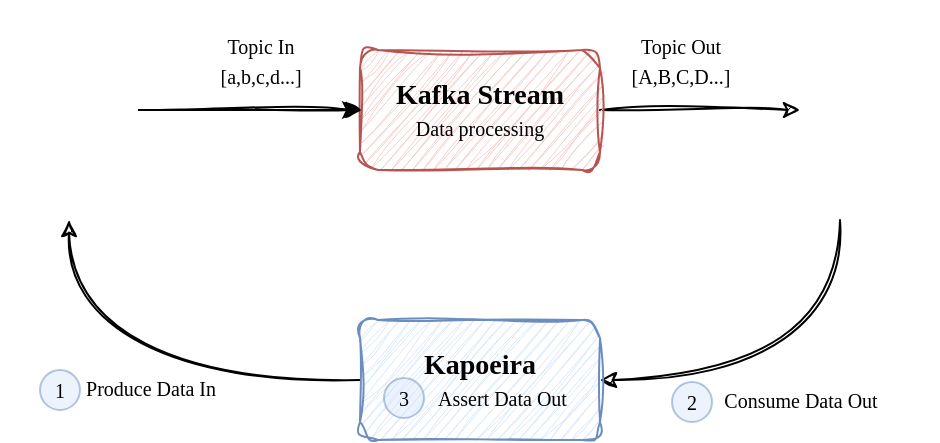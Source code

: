 <mxfile version="21.2.1" type="device">
  <diagram name="Page-1" id="uyP1s7jeSPjegohaz3iT">
    <mxGraphModel dx="830" dy="649" grid="1" gridSize="10" guides="1" tooltips="1" connect="1" arrows="1" fold="1" page="1" pageScale="1" pageWidth="827" pageHeight="1169" math="0" shadow="0">
      <root>
        <mxCell id="0" />
        <mxCell id="1" parent="0" />
        <mxCell id="IQ8TdL7R34tAi3qAn72l-19" style="edgeStyle=orthogonalEdgeStyle;rounded=0;orthogonalLoop=1;jettySize=auto;html=1;fontFamily=Helvetica;fontSize=12;fontColor=default;sketch=1;curveFitting=1;jiggle=2;" parent="1" source="IQ8TdL7R34tAi3qAn72l-1" target="IQ8TdL7R34tAi3qAn72l-18" edge="1">
          <mxGeometry relative="1" as="geometry" />
        </mxCell>
        <mxCell id="IQ8TdL7R34tAi3qAn72l-21" value="&lt;font data-font-src=&quot;https://fonts.googleapis.com/css?family=Handlee&quot; face=&quot;Handlee&quot; style=&quot;font-size: 10px;&quot;&gt;Topic Out&lt;br&gt;[A,B,C,D...]&lt;/font&gt;" style="edgeLabel;html=1;align=center;verticalAlign=middle;resizable=0;points=[];fontSize=12;fontFamily=Helvetica;fontColor=default;" parent="IQ8TdL7R34tAi3qAn72l-19" vertex="1" connectable="0">
          <mxGeometry x="-0.207" y="1" relative="1" as="geometry">
            <mxPoint y="-24" as="offset" />
          </mxGeometry>
        </mxCell>
        <mxCell id="IQ8TdL7R34tAi3qAn72l-1" value="&lt;font data-font-src=&quot;https://fonts.googleapis.com/css?family=Handlee&quot; face=&quot;Handlee&quot;&gt;&lt;b style=&quot;font-size: 14px;&quot;&gt;Kafka Stream&lt;br&gt;&lt;/b&gt;&lt;font style=&quot;font-size: 10px;&quot;&gt;Data processing&lt;/font&gt;&lt;/font&gt;" style="rounded=1;whiteSpace=wrap;html=1;sketch=1;curveFitting=1;jiggle=2;fillColor=#f8cecc;strokeColor=#b85450;shadow=0;glass=0;" parent="1" vertex="1">
          <mxGeometry x="530" y="125" width="120" height="60" as="geometry" />
        </mxCell>
        <mxCell id="IQ8TdL7R34tAi3qAn72l-15" style="edgeStyle=orthogonalEdgeStyle;rounded=0;orthogonalLoop=1;jettySize=auto;html=1;entryX=0;entryY=0.5;entryDx=0;entryDy=0;fontFamily=Helvetica;fontSize=12;fontColor=default;" parent="1" source="IQ8TdL7R34tAi3qAn72l-14" target="IQ8TdL7R34tAi3qAn72l-1" edge="1">
          <mxGeometry relative="1" as="geometry" />
        </mxCell>
        <mxCell id="IQ8TdL7R34tAi3qAn72l-16" value="" style="edgeStyle=orthogonalEdgeStyle;rounded=0;orthogonalLoop=1;jettySize=auto;html=1;fontFamily=Helvetica;fontSize=12;fontColor=default;sketch=1;curveFitting=1;jiggle=2;" parent="1" edge="1">
          <mxGeometry relative="1" as="geometry">
            <mxPoint x="428.955" y="155" as="sourcePoint" />
            <mxPoint x="531" y="155" as="targetPoint" />
          </mxGeometry>
        </mxCell>
        <mxCell id="IQ8TdL7R34tAi3qAn72l-20" value="&lt;font data-font-src=&quot;https://fonts.googleapis.com/css?family=Handlee&quot; face=&quot;Handlee&quot; style=&quot;font-size: 10px;&quot;&gt;Topic In&lt;br&gt;[a,b,c,d...]&lt;/font&gt;" style="edgeLabel;html=1;align=center;verticalAlign=middle;resizable=0;points=[];fontSize=12;fontFamily=Helvetica;fontColor=default;" parent="IQ8TdL7R34tAi3qAn72l-16" vertex="1" connectable="0">
          <mxGeometry x="0.0" y="3" relative="1" as="geometry">
            <mxPoint y="-22" as="offset" />
          </mxGeometry>
        </mxCell>
        <mxCell id="IQ8TdL7R34tAi3qAn72l-14" value="" style="shape=image;verticalLabelPosition=bottom;labelBackgroundColor=default;verticalAlign=top;aspect=fixed;imageAspect=0;image=https://logodix.com/logo/2007102.png;clipPath=inset(13.67% 26.43% 19.33% 31.14%);" parent="1" vertex="1">
          <mxGeometry x="350" y="100" width="68.955" height="110" as="geometry" />
        </mxCell>
        <mxCell id="IQ8TdL7R34tAi3qAn72l-26" style="edgeStyle=orthogonalEdgeStyle;rounded=0;orthogonalLoop=1;jettySize=auto;html=1;entryX=1;entryY=0.5;entryDx=0;entryDy=0;fontFamily=Helvetica;fontSize=12;fontColor=default;curved=1;sketch=1;curveFitting=1;jiggle=2;" parent="1" source="IQ8TdL7R34tAi3qAn72l-18" target="IQ8TdL7R34tAi3qAn72l-23" edge="1">
          <mxGeometry relative="1" as="geometry">
            <Array as="points">
              <mxPoint x="770" y="290" />
            </Array>
          </mxGeometry>
        </mxCell>
        <mxCell id="IQ8TdL7R34tAi3qAn72l-27" value="&lt;font data-font-src=&quot;https://fonts.googleapis.com/css?family=Handlee&quot; face=&quot;Handlee&quot; style=&quot;font-size: 10px;&quot;&gt;Consume Data Out&lt;/font&gt;" style="edgeLabel;html=1;align=center;verticalAlign=middle;resizable=0;points=[];fontSize=12;fontFamily=Helvetica;fontColor=default;" parent="IQ8TdL7R34tAi3qAn72l-26" vertex="1" connectable="0">
          <mxGeometry x="0.061" y="-20" relative="1" as="geometry">
            <mxPoint x="6" y="30" as="offset" />
          </mxGeometry>
        </mxCell>
        <mxCell id="IQ8TdL7R34tAi3qAn72l-18" value="" style="shape=image;verticalLabelPosition=bottom;labelBackgroundColor=default;verticalAlign=top;aspect=fixed;imageAspect=0;image=https://logodix.com/logo/2007102.png;clipPath=inset(13.67% 26.43% 19.33% 31.14%);sketch=1;curveFitting=1;jiggle=2;" parent="1" vertex="1">
          <mxGeometry x="750" y="100" width="68.955" height="110" as="geometry" />
        </mxCell>
        <mxCell id="IQ8TdL7R34tAi3qAn72l-24" style="edgeStyle=orthogonalEdgeStyle;rounded=0;orthogonalLoop=1;jettySize=auto;html=1;fontFamily=Helvetica;fontSize=12;fontColor=default;curved=1;sketch=1;curveFitting=1;jiggle=2;" parent="1" source="IQ8TdL7R34tAi3qAn72l-23" target="IQ8TdL7R34tAi3qAn72l-14" edge="1">
          <mxGeometry relative="1" as="geometry" />
        </mxCell>
        <mxCell id="IQ8TdL7R34tAi3qAn72l-25" value="&lt;font data-font-src=&quot;https://fonts.googleapis.com/css?family=Handlee&quot; face=&quot;Handlee&quot; style=&quot;font-size: 10px;&quot;&gt;Produce Data In&lt;/font&gt;" style="edgeLabel;html=1;align=center;verticalAlign=middle;resizable=0;points=[];fontSize=12;fontFamily=Helvetica;fontColor=default;" parent="IQ8TdL7R34tAi3qAn72l-24" vertex="1" connectable="0">
          <mxGeometry x="-0.315" y="-8" relative="1" as="geometry">
            <mxPoint x="-28" y="12" as="offset" />
          </mxGeometry>
        </mxCell>
        <mxCell id="IQ8TdL7R34tAi3qAn72l-23" value="&lt;font data-font-src=&quot;https://fonts.googleapis.com/css?family=Handlee&quot; face=&quot;Handlee&quot;&gt;&lt;b style=&quot;font-size: 14px;&quot;&gt;Kapoeira&lt;/b&gt;&lt;br&gt;&lt;font style=&quot;font-size: 10px;&quot;&gt;&amp;nbsp; &amp;nbsp; &amp;nbsp; &amp;nbsp; &amp;nbsp;Assert Data Out&lt;/font&gt;&lt;/font&gt;" style="rounded=1;whiteSpace=wrap;html=1;sketch=1;curveFitting=1;jiggle=2;fillColor=#dae8fc;strokeColor=#6c8ebf;shadow=0;glass=0;" parent="1" vertex="1">
          <mxGeometry x="530" y="260" width="120" height="60" as="geometry" />
        </mxCell>
        <mxCell id="IQ8TdL7R34tAi3qAn72l-28" value="&lt;font data-font-src=&quot;https://fonts.googleapis.com/css?family=Handlee&quot; face=&quot;Handlee&quot; style=&quot;font-size: 10px;&quot;&gt;1&lt;/font&gt;" style="ellipse;whiteSpace=wrap;html=1;aspect=fixed;strokeColor=#6c8ebf;strokeWidth=1;fontFamily=Helvetica;fontSize=12;fillColor=#dae8fc;opacity=50;" parent="1" vertex="1">
          <mxGeometry x="370" y="285" width="20" height="20" as="geometry" />
        </mxCell>
        <mxCell id="IQ8TdL7R34tAi3qAn72l-31" value="&lt;font data-font-src=&quot;https://fonts.googleapis.com/css?family=Handlee&quot; face=&quot;Handlee&quot; style=&quot;font-size: 10px;&quot;&gt;3&lt;/font&gt;" style="ellipse;whiteSpace=wrap;html=1;aspect=fixed;strokeColor=#6c8ebf;strokeWidth=1;fontFamily=Helvetica;fontSize=12;fillColor=#dae8fc;opacity=50;" parent="1" vertex="1">
          <mxGeometry x="542" y="289" width="20" height="20" as="geometry" />
        </mxCell>
        <mxCell id="IQ8TdL7R34tAi3qAn72l-32" value="&lt;font data-font-src=&quot;https://fonts.googleapis.com/css?family=Handlee&quot; face=&quot;Handlee&quot; style=&quot;font-size: 10px;&quot;&gt;2&lt;/font&gt;" style="ellipse;whiteSpace=wrap;html=1;aspect=fixed;strokeColor=#6c8ebf;strokeWidth=1;fontFamily=Helvetica;fontSize=12;fillColor=#dae8fc;opacity=50;" parent="1" vertex="1">
          <mxGeometry x="686" y="291" width="20" height="20" as="geometry" />
        </mxCell>
      </root>
    </mxGraphModel>
  </diagram>
</mxfile>
